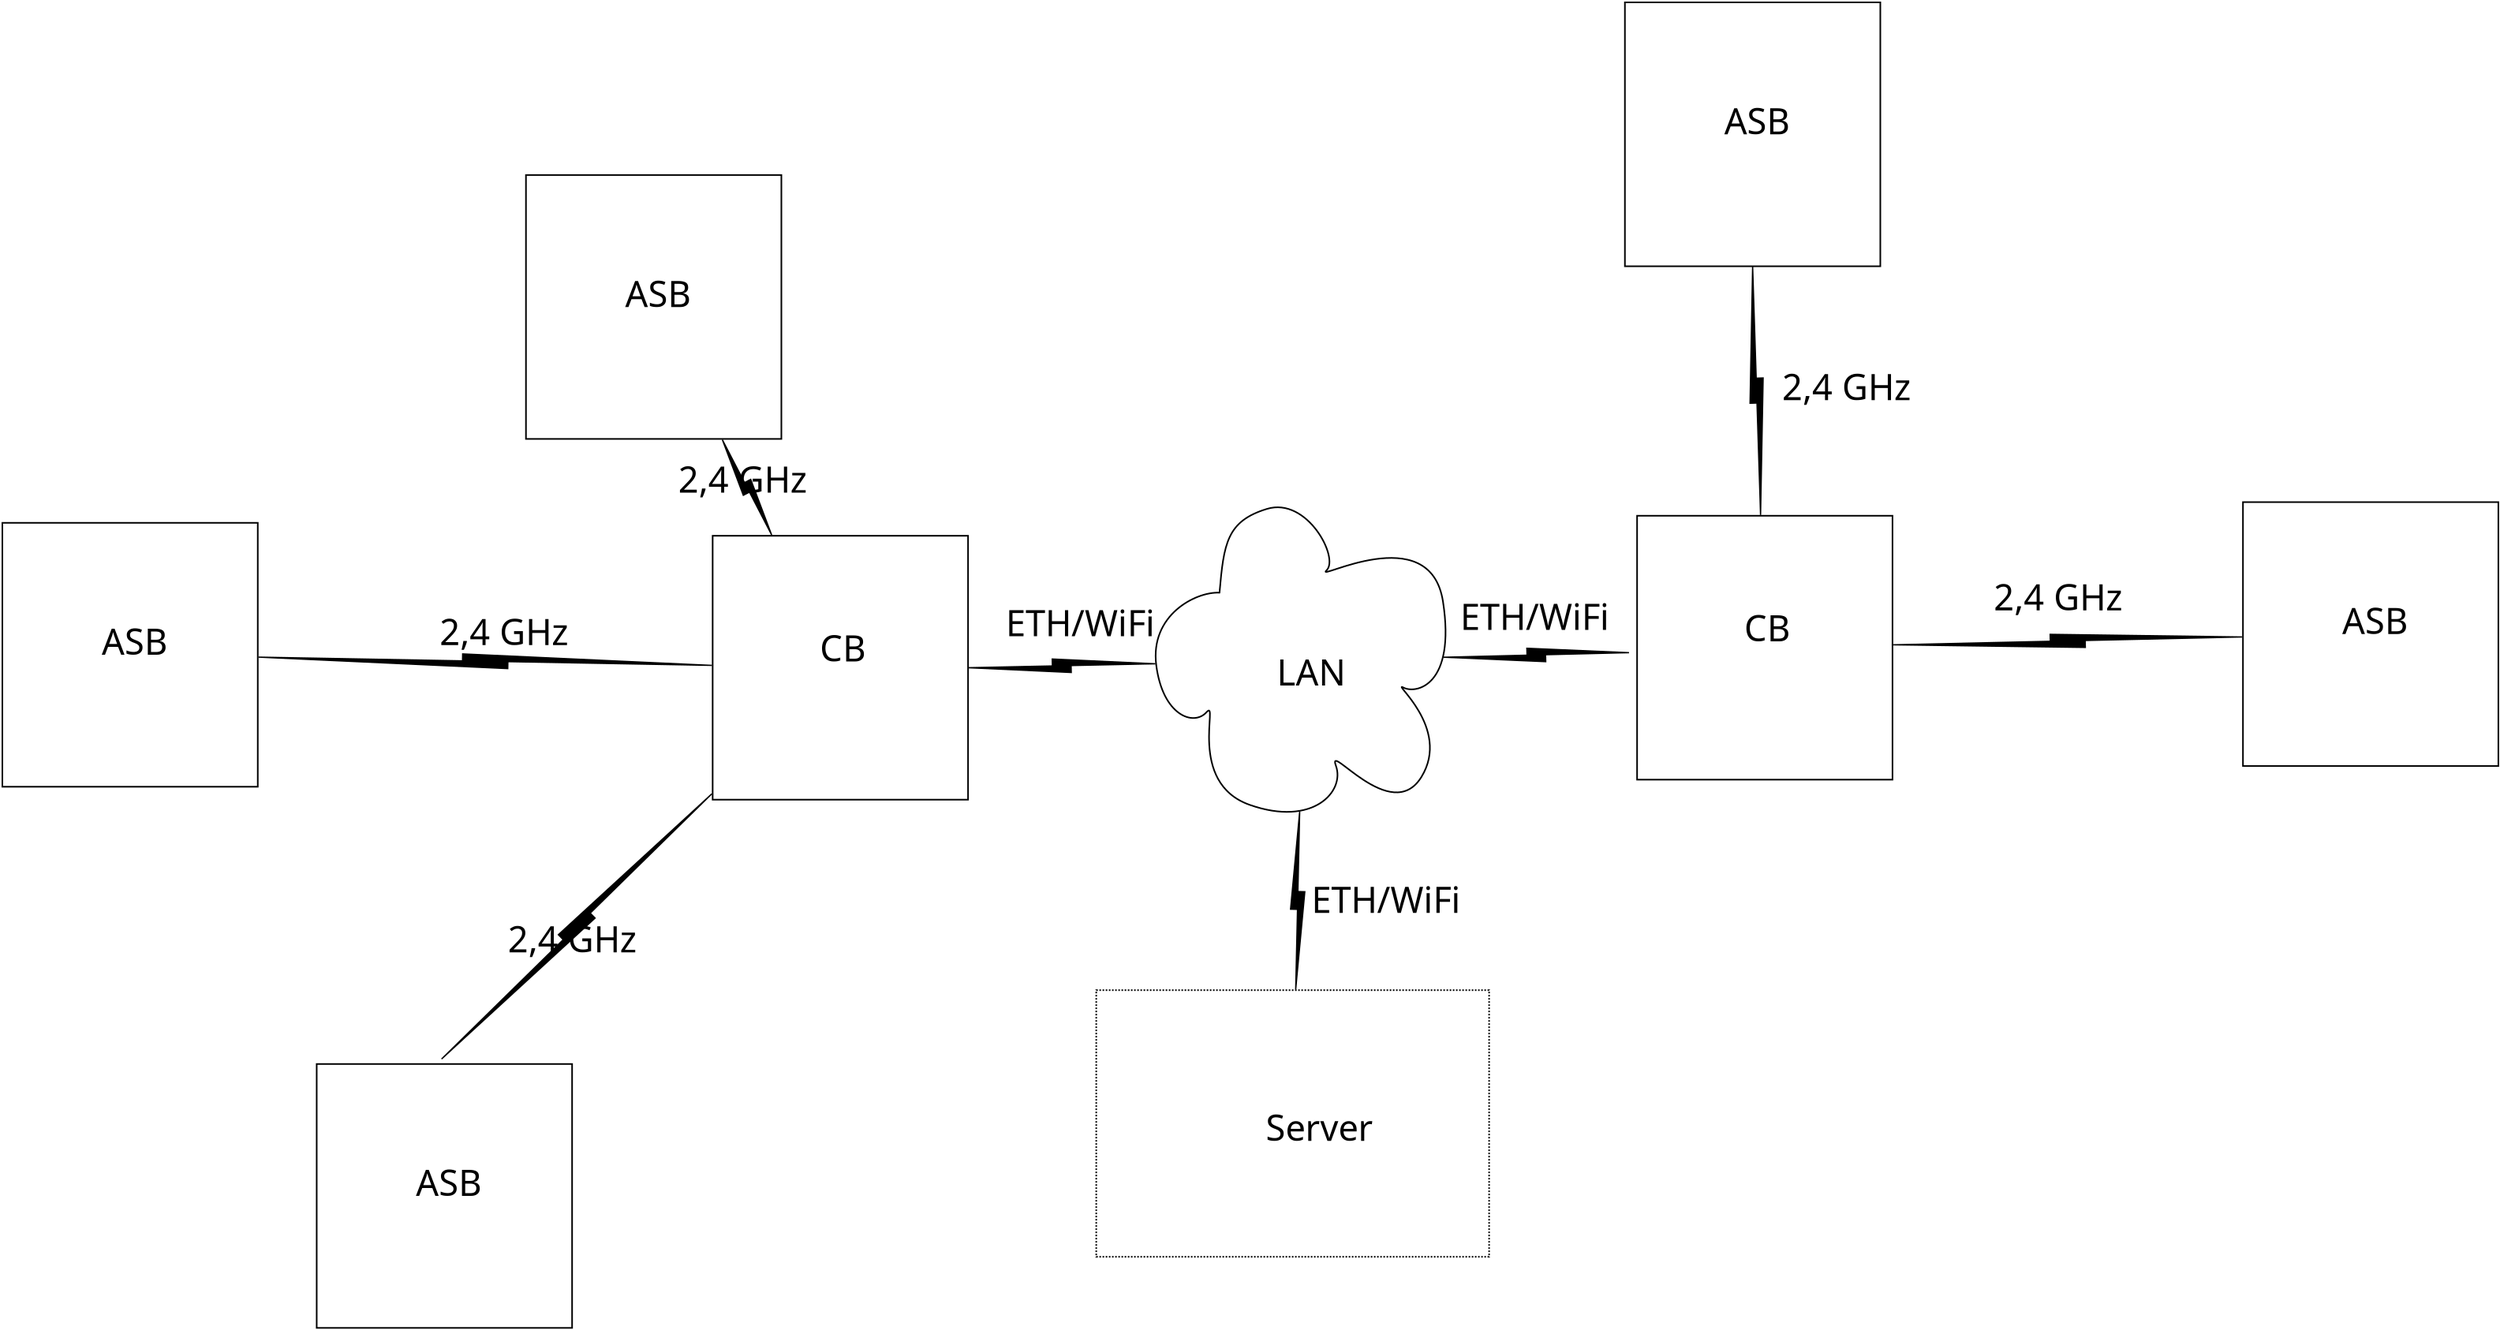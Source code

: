 <?xml version="1.0" encoding="UTF-8"?>
<dia:diagram xmlns:dia="http://www.lysator.liu.se/~alla/dia/">
  <dia:layer name="Тло" visible="true" active="true">
    <dia:object type="Geometric - Perfect Square" version="1" id="O0">
      <dia:attribute name="obj_pos">
        <dia:point val="8.632,4.25"/>
      </dia:attribute>
      <dia:attribute name="obj_bb">
        <dia:rectangle val="8.582,4.2;24.869,21.027"/>
      </dia:attribute>
      <dia:attribute name="meta">
        <dia:composite type="dict"/>
      </dia:attribute>
      <dia:attribute name="elem_corner">
        <dia:point val="8.632,4.25"/>
      </dia:attribute>
      <dia:attribute name="elem_width">
        <dia:real val="16.187"/>
      </dia:attribute>
      <dia:attribute name="elem_height">
        <dia:real val="16.727"/>
      </dia:attribute>
      <dia:attribute name="line_width">
        <dia:real val="0.1"/>
      </dia:attribute>
      <dia:attribute name="line_colour">
        <dia:color val="#000000"/>
      </dia:attribute>
      <dia:attribute name="fill_colour">
        <dia:color val="#ffffff"/>
      </dia:attribute>
      <dia:attribute name="show_background">
        <dia:boolean val="true"/>
      </dia:attribute>
      <dia:attribute name="line_style">
        <dia:enum val="0"/>
        <dia:real val="1"/>
      </dia:attribute>
      <dia:attribute name="flip_horizontal">
        <dia:boolean val="false"/>
      </dia:attribute>
      <dia:attribute name="flip_vertical">
        <dia:boolean val="false"/>
      </dia:attribute>
      <dia:attribute name="subscale">
        <dia:real val="1"/>
      </dia:attribute>
    </dia:object>
    <dia:object type="Geometric - Perfect Square" version="1" id="O1">
      <dia:attribute name="obj_pos">
        <dia:point val="53.65,5.07"/>
      </dia:attribute>
      <dia:attribute name="obj_bb">
        <dia:rectangle val="53.6,5.02;69.887,21.847"/>
      </dia:attribute>
      <dia:attribute name="meta">
        <dia:composite type="dict"/>
      </dia:attribute>
      <dia:attribute name="elem_corner">
        <dia:point val="53.65,5.07"/>
      </dia:attribute>
      <dia:attribute name="elem_width">
        <dia:real val="16.187"/>
      </dia:attribute>
      <dia:attribute name="elem_height">
        <dia:real val="16.727"/>
      </dia:attribute>
      <dia:attribute name="line_width">
        <dia:real val="0.1"/>
      </dia:attribute>
      <dia:attribute name="line_colour">
        <dia:color val="#000000"/>
      </dia:attribute>
      <dia:attribute name="fill_colour">
        <dia:color val="#ffffff"/>
      </dia:attribute>
      <dia:attribute name="show_background">
        <dia:boolean val="true"/>
      </dia:attribute>
      <dia:attribute name="line_style">
        <dia:enum val="0"/>
        <dia:real val="1"/>
      </dia:attribute>
      <dia:attribute name="flip_horizontal">
        <dia:boolean val="false"/>
      </dia:attribute>
      <dia:attribute name="flip_vertical">
        <dia:boolean val="false"/>
      </dia:attribute>
      <dia:attribute name="subscale">
        <dia:real val="1"/>
      </dia:attribute>
    </dia:object>
    <dia:object type="Standard - Text" version="1" id="O2">
      <dia:attribute name="obj_pos">
        <dia:point val="14.926,12.613"/>
      </dia:attribute>
      <dia:attribute name="obj_bb">
        <dia:rectangle val="14.926,10.356;18.866,13.081"/>
      </dia:attribute>
      <dia:attribute name="text">
        <dia:composite type="text">
          <dia:attribute name="string">
            <dia:string>#ASB#</dia:string>
          </dia:attribute>
          <dia:attribute name="font">
            <dia:font family="sans" style="0" name="Helvetica"/>
          </dia:attribute>
          <dia:attribute name="height">
            <dia:real val="2.822"/>
          </dia:attribute>
          <dia:attribute name="pos">
            <dia:point val="14.926,12.613"/>
          </dia:attribute>
          <dia:attribute name="color">
            <dia:color val="#000000"/>
          </dia:attribute>
          <dia:attribute name="alignment">
            <dia:enum val="0"/>
          </dia:attribute>
        </dia:composite>
      </dia:attribute>
      <dia:attribute name="valign">
        <dia:enum val="3"/>
      </dia:attribute>
    </dia:object>
    <dia:object type="Standard - Text" version="1" id="O3">
      <dia:attribute name="obj_pos">
        <dia:point val="60.444,13.033"/>
      </dia:attribute>
      <dia:attribute name="obj_bb">
        <dia:rectangle val="60.444,10.776;63.129,13.501"/>
      </dia:attribute>
      <dia:attribute name="text">
        <dia:composite type="text">
          <dia:attribute name="string">
            <dia:string>#CB#</dia:string>
          </dia:attribute>
          <dia:attribute name="font">
            <dia:font family="sans" style="0" name="Helvetica"/>
          </dia:attribute>
          <dia:attribute name="height">
            <dia:real val="2.822"/>
          </dia:attribute>
          <dia:attribute name="pos">
            <dia:point val="60.444,13.033"/>
          </dia:attribute>
          <dia:attribute name="color">
            <dia:color val="#000000"/>
          </dia:attribute>
          <dia:attribute name="alignment">
            <dia:enum val="0"/>
          </dia:attribute>
        </dia:composite>
      </dia:attribute>
      <dia:attribute name="valign">
        <dia:enum val="3"/>
      </dia:attribute>
    </dia:object>
    <dia:object type="Network - WAN Link" version="1" id="O4">
      <dia:attribute name="obj_pos">
        <dia:point val="24.864,12.762"/>
      </dia:attribute>
      <dia:attribute name="obj_bb">
        <dia:rectangle val="24.864,12.557;53.605,13.489"/>
      </dia:attribute>
      <dia:attribute name="conn_endpoints">
        <dia:point val="24.864,12.762"/>
        <dia:point val="53.605,13.285"/>
      </dia:attribute>
      <dia:attribute name="width">
        <dia:real val="1"/>
      </dia:attribute>
      <dia:attribute name="line_color">
        <dia:color val="#000000"/>
      </dia:attribute>
      <dia:attribute name="fill_color">
        <dia:color val="#000000"/>
      </dia:attribute>
      <dia:connections>
        <dia:connection handle="0" to="O0" connection="16"/>
        <dia:connection handle="1" to="O1" connection="16"/>
      </dia:connections>
    </dia:object>
    <dia:object type="Standard - Text" version="1" id="O5">
      <dia:attribute name="obj_pos">
        <dia:point val="36.35,12"/>
      </dia:attribute>
      <dia:attribute name="obj_bb">
        <dia:rectangle val="36.35,9.742;44.237,12.467"/>
      </dia:attribute>
      <dia:attribute name="text">
        <dia:composite type="text">
          <dia:attribute name="string">
            <dia:string>#2,4 GHz#</dia:string>
          </dia:attribute>
          <dia:attribute name="font">
            <dia:font family="sans" style="0" name="Helvetica"/>
          </dia:attribute>
          <dia:attribute name="height">
            <dia:real val="2.822"/>
          </dia:attribute>
          <dia:attribute name="pos">
            <dia:point val="36.35,12"/>
          </dia:attribute>
          <dia:attribute name="color">
            <dia:color val="#000000"/>
          </dia:attribute>
          <dia:attribute name="alignment">
            <dia:enum val="0"/>
          </dia:attribute>
        </dia:composite>
      </dia:attribute>
      <dia:attribute name="valign">
        <dia:enum val="3"/>
      </dia:attribute>
    </dia:object>
    <dia:object type="Network - Cloud" version="1" id="O6">
      <dia:attribute name="obj_pos">
        <dia:point val="81.726,3.265"/>
      </dia:attribute>
      <dia:attribute name="obj_bb">
        <dia:rectangle val="81.726,3.265;100.101,22.57"/>
      </dia:attribute>
      <dia:attribute name="meta">
        <dia:composite type="dict"/>
      </dia:attribute>
      <dia:attribute name="elem_corner">
        <dia:point val="81.726,3.265"/>
      </dia:attribute>
      <dia:attribute name="elem_width">
        <dia:real val="18.375"/>
      </dia:attribute>
      <dia:attribute name="elem_height">
        <dia:real val="19.306"/>
      </dia:attribute>
      <dia:attribute name="line_width">
        <dia:real val="0.1"/>
      </dia:attribute>
      <dia:attribute name="line_colour">
        <dia:color val="#000000"/>
      </dia:attribute>
      <dia:attribute name="fill_colour">
        <dia:color val="#ffffff"/>
      </dia:attribute>
      <dia:attribute name="show_background">
        <dia:boolean val="true"/>
      </dia:attribute>
      <dia:attribute name="line_style">
        <dia:enum val="0"/>
        <dia:real val="1"/>
      </dia:attribute>
      <dia:attribute name="padding">
        <dia:real val="0.1"/>
      </dia:attribute>
      <dia:attribute name="text">
        <dia:composite type="text">
          <dia:attribute name="string">
            <dia:string>#LAN#</dia:string>
          </dia:attribute>
          <dia:attribute name="font">
            <dia:font family="sans" style="0" name="Helvetica"/>
          </dia:attribute>
          <dia:attribute name="height">
            <dia:real val="2.822"/>
          </dia:attribute>
          <dia:attribute name="pos">
            <dia:point val="91.406,14.14"/>
          </dia:attribute>
          <dia:attribute name="color">
            <dia:color val="#000000"/>
          </dia:attribute>
          <dia:attribute name="alignment">
            <dia:enum val="1"/>
          </dia:attribute>
        </dia:composite>
      </dia:attribute>
      <dia:attribute name="flip_horizontal">
        <dia:boolean val="false"/>
      </dia:attribute>
      <dia:attribute name="flip_vertical">
        <dia:boolean val="false"/>
      </dia:attribute>
      <dia:attribute name="subscale">
        <dia:real val="1"/>
      </dia:attribute>
    </dia:object>
    <dia:object type="Network - WAN Link" version="1" id="O7">
      <dia:attribute name="obj_pos">
        <dia:point val="69.837,13.433"/>
      </dia:attribute>
      <dia:attribute name="obj_bb">
        <dia:rectangle val="69.837,12.841;82.065,13.686"/>
      </dia:attribute>
      <dia:attribute name="conn_endpoints">
        <dia:point val="69.837,13.433"/>
        <dia:point val="82.065,13.093"/>
      </dia:attribute>
      <dia:attribute name="width">
        <dia:real val="1"/>
      </dia:attribute>
      <dia:attribute name="line_color">
        <dia:color val="#000000"/>
      </dia:attribute>
      <dia:attribute name="fill_color">
        <dia:color val="#000000"/>
      </dia:attribute>
      <dia:connections>
        <dia:connection handle="0" to="O1" connection="5"/>
        <dia:connection handle="1" to="O6" connection="4"/>
      </dia:connections>
    </dia:object>
    <dia:object type="Geometric - Perfect Square" version="1" id="O8">
      <dia:attribute name="obj_pos">
        <dia:point val="28.554,38.551"/>
      </dia:attribute>
      <dia:attribute name="obj_bb">
        <dia:rectangle val="28.504,38.501;44.791,55.327"/>
      </dia:attribute>
      <dia:attribute name="meta">
        <dia:composite type="dict"/>
      </dia:attribute>
      <dia:attribute name="elem_corner">
        <dia:point val="28.554,38.551"/>
      </dia:attribute>
      <dia:attribute name="elem_width">
        <dia:real val="16.187"/>
      </dia:attribute>
      <dia:attribute name="elem_height">
        <dia:real val="16.727"/>
      </dia:attribute>
      <dia:attribute name="line_width">
        <dia:real val="0.1"/>
      </dia:attribute>
      <dia:attribute name="line_colour">
        <dia:color val="#000000"/>
      </dia:attribute>
      <dia:attribute name="fill_colour">
        <dia:color val="#ffffff"/>
      </dia:attribute>
      <dia:attribute name="show_background">
        <dia:boolean val="true"/>
      </dia:attribute>
      <dia:attribute name="line_style">
        <dia:enum val="0"/>
        <dia:real val="1"/>
      </dia:attribute>
      <dia:attribute name="flip_horizontal">
        <dia:boolean val="false"/>
      </dia:attribute>
      <dia:attribute name="flip_vertical">
        <dia:boolean val="false"/>
      </dia:attribute>
      <dia:attribute name="subscale">
        <dia:real val="1"/>
      </dia:attribute>
    </dia:object>
    <dia:object type="Standard - Text" version="1" id="O9">
      <dia:attribute name="obj_pos">
        <dia:point val="34.847,46.914"/>
      </dia:attribute>
      <dia:attribute name="obj_bb">
        <dia:rectangle val="34.847,44.657;38.787,47.382"/>
      </dia:attribute>
      <dia:attribute name="text">
        <dia:composite type="text">
          <dia:attribute name="string">
            <dia:string>#ASB#</dia:string>
          </dia:attribute>
          <dia:attribute name="font">
            <dia:font family="sans" style="0" name="Helvetica"/>
          </dia:attribute>
          <dia:attribute name="height">
            <dia:real val="2.822"/>
          </dia:attribute>
          <dia:attribute name="pos">
            <dia:point val="34.847,46.914"/>
          </dia:attribute>
          <dia:attribute name="color">
            <dia:color val="#000000"/>
          </dia:attribute>
          <dia:attribute name="alignment">
            <dia:enum val="0"/>
          </dia:attribute>
        </dia:composite>
      </dia:attribute>
      <dia:attribute name="valign">
        <dia:enum val="3"/>
      </dia:attribute>
    </dia:object>
    <dia:object type="Geometric - Perfect Square" version="1" id="O10">
      <dia:attribute name="obj_pos">
        <dia:point val="41.818,-17.795"/>
      </dia:attribute>
      <dia:attribute name="obj_bb">
        <dia:rectangle val="41.768,-17.845;58.055,-1.019"/>
      </dia:attribute>
      <dia:attribute name="meta">
        <dia:composite type="dict"/>
      </dia:attribute>
      <dia:attribute name="elem_corner">
        <dia:point val="41.818,-17.795"/>
      </dia:attribute>
      <dia:attribute name="elem_width">
        <dia:real val="16.187"/>
      </dia:attribute>
      <dia:attribute name="elem_height">
        <dia:real val="16.727"/>
      </dia:attribute>
      <dia:attribute name="line_width">
        <dia:real val="0.1"/>
      </dia:attribute>
      <dia:attribute name="line_colour">
        <dia:color val="#000000"/>
      </dia:attribute>
      <dia:attribute name="fill_colour">
        <dia:color val="#ffffff"/>
      </dia:attribute>
      <dia:attribute name="show_background">
        <dia:boolean val="true"/>
      </dia:attribute>
      <dia:attribute name="line_style">
        <dia:enum val="0"/>
        <dia:real val="1"/>
      </dia:attribute>
      <dia:attribute name="flip_horizontal">
        <dia:boolean val="false"/>
      </dia:attribute>
      <dia:attribute name="flip_vertical">
        <dia:boolean val="false"/>
      </dia:attribute>
      <dia:attribute name="subscale">
        <dia:real val="1"/>
      </dia:attribute>
    </dia:object>
    <dia:object type="Standard - Text" version="1" id="O11">
      <dia:attribute name="obj_pos">
        <dia:point val="48.111,-9.432"/>
      </dia:attribute>
      <dia:attribute name="obj_bb">
        <dia:rectangle val="48.111,-11.69;52.051,-8.965"/>
      </dia:attribute>
      <dia:attribute name="text">
        <dia:composite type="text">
          <dia:attribute name="string">
            <dia:string>#ASB#</dia:string>
          </dia:attribute>
          <dia:attribute name="font">
            <dia:font family="sans" style="0" name="Helvetica"/>
          </dia:attribute>
          <dia:attribute name="height">
            <dia:real val="2.822"/>
          </dia:attribute>
          <dia:attribute name="pos">
            <dia:point val="48.111,-9.432"/>
          </dia:attribute>
          <dia:attribute name="color">
            <dia:color val="#000000"/>
          </dia:attribute>
          <dia:attribute name="alignment">
            <dia:enum val="0"/>
          </dia:attribute>
        </dia:composite>
      </dia:attribute>
      <dia:attribute name="valign">
        <dia:enum val="3"/>
      </dia:attribute>
    </dia:object>
    <dia:object type="Network - WAN Link" version="1" id="O12">
      <dia:attribute name="obj_pos">
        <dia:point val="36.468,38.234"/>
      </dia:attribute>
      <dia:attribute name="obj_bb">
        <dia:rectangle val="36.468,21.424;53.6,38.234"/>
      </dia:attribute>
      <dia:attribute name="conn_endpoints">
        <dia:point val="36.468,38.234"/>
        <dia:point val="53.6,21.424"/>
      </dia:attribute>
      <dia:attribute name="width">
        <dia:real val="1"/>
      </dia:attribute>
      <dia:attribute name="line_color">
        <dia:color val="#000000"/>
      </dia:attribute>
      <dia:attribute name="fill_color">
        <dia:color val="#000000"/>
      </dia:attribute>
      <dia:connections>
        <dia:connection handle="1" to="O1" connection="16"/>
      </dia:connections>
    </dia:object>
    <dia:object type="Network - WAN Link" version="1" id="O13">
      <dia:attribute name="obj_pos">
        <dia:point val="54.265,-1.019"/>
      </dia:attribute>
      <dia:attribute name="obj_bb">
        <dia:rectangle val="54.265,-1.019;57.39,5.02"/>
      </dia:attribute>
      <dia:attribute name="conn_endpoints">
        <dia:point val="54.265,-1.019"/>
        <dia:point val="57.39,5.02"/>
      </dia:attribute>
      <dia:attribute name="width">
        <dia:real val="1"/>
      </dia:attribute>
      <dia:attribute name="line_color">
        <dia:color val="#000000"/>
      </dia:attribute>
      <dia:attribute name="fill_color">
        <dia:color val="#000000"/>
      </dia:attribute>
      <dia:connections>
        <dia:connection handle="0" to="O10" connection="16"/>
        <dia:connection handle="1" to="O1" connection="16"/>
      </dia:connections>
    </dia:object>
    <dia:object type="Standard - Text" version="1" id="O14">
      <dia:attribute name="obj_pos">
        <dia:point val="40.668,31.472"/>
      </dia:attribute>
      <dia:attribute name="obj_bb">
        <dia:rectangle val="40.668,29.214;48.555,31.939"/>
      </dia:attribute>
      <dia:attribute name="text">
        <dia:composite type="text">
          <dia:attribute name="string">
            <dia:string>#2,4 GHz#</dia:string>
          </dia:attribute>
          <dia:attribute name="font">
            <dia:font family="sans" style="0" name="Helvetica"/>
          </dia:attribute>
          <dia:attribute name="height">
            <dia:real val="2.822"/>
          </dia:attribute>
          <dia:attribute name="pos">
            <dia:point val="40.668,31.472"/>
          </dia:attribute>
          <dia:attribute name="color">
            <dia:color val="#000000"/>
          </dia:attribute>
          <dia:attribute name="alignment">
            <dia:enum val="0"/>
          </dia:attribute>
        </dia:composite>
      </dia:attribute>
      <dia:attribute name="valign">
        <dia:enum val="3"/>
      </dia:attribute>
    </dia:object>
    <dia:object type="Standard - Text" version="1" id="O15">
      <dia:attribute name="obj_pos">
        <dia:point val="51.468,2.332"/>
      </dia:attribute>
      <dia:attribute name="obj_bb">
        <dia:rectangle val="51.4,0.006;59.355,2.936"/>
      </dia:attribute>
      <dia:attribute name="text">
        <dia:composite type="text">
          <dia:attribute name="string">
            <dia:string>#2,4 GHz#</dia:string>
          </dia:attribute>
          <dia:attribute name="font">
            <dia:font family="sans" style="0" name="Helvetica"/>
          </dia:attribute>
          <dia:attribute name="height">
            <dia:real val="2.822"/>
          </dia:attribute>
          <dia:attribute name="pos">
            <dia:point val="51.468,2.332"/>
          </dia:attribute>
          <dia:attribute name="color">
            <dia:color val="#000000"/>
          </dia:attribute>
          <dia:attribute name="alignment">
            <dia:enum val="0"/>
          </dia:attribute>
        </dia:composite>
      </dia:attribute>
      <dia:attribute name="valign">
        <dia:enum val="3"/>
      </dia:attribute>
    </dia:object>
    <dia:object type="Geometric - Perfect Square" version="1" id="O16">
      <dia:attribute name="obj_pos">
        <dia:point val="112.241,3.801"/>
      </dia:attribute>
      <dia:attribute name="obj_bb">
        <dia:rectangle val="112.191,3.751;128.478,20.578"/>
      </dia:attribute>
      <dia:attribute name="meta">
        <dia:composite type="dict"/>
      </dia:attribute>
      <dia:attribute name="elem_corner">
        <dia:point val="112.241,3.801"/>
      </dia:attribute>
      <dia:attribute name="elem_width">
        <dia:real val="16.187"/>
      </dia:attribute>
      <dia:attribute name="elem_height">
        <dia:real val="16.727"/>
      </dia:attribute>
      <dia:attribute name="line_width">
        <dia:real val="0.1"/>
      </dia:attribute>
      <dia:attribute name="line_colour">
        <dia:color val="#000000"/>
      </dia:attribute>
      <dia:attribute name="fill_colour">
        <dia:color val="#ffffff"/>
      </dia:attribute>
      <dia:attribute name="show_background">
        <dia:boolean val="true"/>
      </dia:attribute>
      <dia:attribute name="line_style">
        <dia:enum val="0"/>
        <dia:real val="1"/>
      </dia:attribute>
      <dia:attribute name="flip_horizontal">
        <dia:boolean val="false"/>
      </dia:attribute>
      <dia:attribute name="flip_vertical">
        <dia:boolean val="false"/>
      </dia:attribute>
      <dia:attribute name="subscale">
        <dia:real val="1"/>
      </dia:attribute>
    </dia:object>
    <dia:object type="Standard - Text" version="1" id="O17">
      <dia:attribute name="obj_pos">
        <dia:point val="119.034,11.764"/>
      </dia:attribute>
      <dia:attribute name="obj_bb">
        <dia:rectangle val="119.034,9.507;121.719,12.232"/>
      </dia:attribute>
      <dia:attribute name="text">
        <dia:composite type="text">
          <dia:attribute name="string">
            <dia:string>#CB#</dia:string>
          </dia:attribute>
          <dia:attribute name="font">
            <dia:font family="sans" style="0" name="Helvetica"/>
          </dia:attribute>
          <dia:attribute name="height">
            <dia:real val="2.822"/>
          </dia:attribute>
          <dia:attribute name="pos">
            <dia:point val="119.034,11.764"/>
          </dia:attribute>
          <dia:attribute name="color">
            <dia:color val="#000000"/>
          </dia:attribute>
          <dia:attribute name="alignment">
            <dia:enum val="0"/>
          </dia:attribute>
        </dia:composite>
      </dia:attribute>
      <dia:attribute name="valign">
        <dia:enum val="3"/>
      </dia:attribute>
    </dia:object>
    <dia:object type="Geometric - Perfect Square" version="1" id="O18">
      <dia:attribute name="obj_pos">
        <dia:point val="111.469,-28.739"/>
      </dia:attribute>
      <dia:attribute name="obj_bb">
        <dia:rectangle val="111.419,-28.79;127.707,-11.963"/>
      </dia:attribute>
      <dia:attribute name="meta">
        <dia:composite type="dict"/>
      </dia:attribute>
      <dia:attribute name="elem_corner">
        <dia:point val="111.469,-28.739"/>
      </dia:attribute>
      <dia:attribute name="elem_width">
        <dia:real val="16.187"/>
      </dia:attribute>
      <dia:attribute name="elem_height">
        <dia:real val="16.727"/>
      </dia:attribute>
      <dia:attribute name="line_width">
        <dia:real val="0.1"/>
      </dia:attribute>
      <dia:attribute name="line_colour">
        <dia:color val="#000000"/>
      </dia:attribute>
      <dia:attribute name="fill_colour">
        <dia:color val="#ffffff"/>
      </dia:attribute>
      <dia:attribute name="show_background">
        <dia:boolean val="true"/>
      </dia:attribute>
      <dia:attribute name="line_style">
        <dia:enum val="0"/>
        <dia:real val="1"/>
      </dia:attribute>
      <dia:attribute name="flip_horizontal">
        <dia:boolean val="false"/>
      </dia:attribute>
      <dia:attribute name="flip_vertical">
        <dia:boolean val="false"/>
      </dia:attribute>
      <dia:attribute name="subscale">
        <dia:real val="1"/>
      </dia:attribute>
    </dia:object>
    <dia:object type="Standard - Text" version="1" id="O19">
      <dia:attribute name="obj_pos">
        <dia:point val="117.763,-20.376"/>
      </dia:attribute>
      <dia:attribute name="obj_bb">
        <dia:rectangle val="117.763,-22.634;121.703,-19.909"/>
      </dia:attribute>
      <dia:attribute name="text">
        <dia:composite type="text">
          <dia:attribute name="string">
            <dia:string>#ASB#</dia:string>
          </dia:attribute>
          <dia:attribute name="font">
            <dia:font family="sans" style="0" name="Helvetica"/>
          </dia:attribute>
          <dia:attribute name="height">
            <dia:real val="2.822"/>
          </dia:attribute>
          <dia:attribute name="pos">
            <dia:point val="117.763,-20.376"/>
          </dia:attribute>
          <dia:attribute name="color">
            <dia:color val="#000000"/>
          </dia:attribute>
          <dia:attribute name="alignment">
            <dia:enum val="0"/>
          </dia:attribute>
        </dia:composite>
      </dia:attribute>
      <dia:attribute name="valign">
        <dia:enum val="3"/>
      </dia:attribute>
    </dia:object>
    <dia:object type="Standard - Text" version="1" id="O20">
      <dia:attribute name="obj_pos">
        <dia:point val="121.428,-3.523"/>
      </dia:attribute>
      <dia:attribute name="obj_bb">
        <dia:rectangle val="121.428,-5.78;129.315,-3.055"/>
      </dia:attribute>
      <dia:attribute name="text">
        <dia:composite type="text">
          <dia:attribute name="string">
            <dia:string>#2,4 GHz#</dia:string>
          </dia:attribute>
          <dia:attribute name="font">
            <dia:font family="sans" style="0" name="Helvetica"/>
          </dia:attribute>
          <dia:attribute name="height">
            <dia:real val="2.822"/>
          </dia:attribute>
          <dia:attribute name="pos">
            <dia:point val="121.428,-3.523"/>
          </dia:attribute>
          <dia:attribute name="color">
            <dia:color val="#000000"/>
          </dia:attribute>
          <dia:attribute name="alignment">
            <dia:enum val="0"/>
          </dia:attribute>
        </dia:composite>
      </dia:attribute>
      <dia:attribute name="valign">
        <dia:enum val="3"/>
      </dia:attribute>
    </dia:object>
    <dia:object type="Geometric - Perfect Square" version="1" id="O21">
      <dia:attribute name="obj_pos">
        <dia:point val="150.641,2.937"/>
      </dia:attribute>
      <dia:attribute name="obj_bb">
        <dia:rectangle val="150.591,2.887;166.878,19.714"/>
      </dia:attribute>
      <dia:attribute name="meta">
        <dia:composite type="dict"/>
      </dia:attribute>
      <dia:attribute name="elem_corner">
        <dia:point val="150.641,2.937"/>
      </dia:attribute>
      <dia:attribute name="elem_width">
        <dia:real val="16.187"/>
      </dia:attribute>
      <dia:attribute name="elem_height">
        <dia:real val="16.727"/>
      </dia:attribute>
      <dia:attribute name="line_width">
        <dia:real val="0.1"/>
      </dia:attribute>
      <dia:attribute name="line_colour">
        <dia:color val="#000000"/>
      </dia:attribute>
      <dia:attribute name="fill_colour">
        <dia:color val="#ffffff"/>
      </dia:attribute>
      <dia:attribute name="show_background">
        <dia:boolean val="true"/>
      </dia:attribute>
      <dia:attribute name="line_style">
        <dia:enum val="0"/>
        <dia:real val="1"/>
      </dia:attribute>
      <dia:attribute name="flip_horizontal">
        <dia:boolean val="false"/>
      </dia:attribute>
      <dia:attribute name="flip_vertical">
        <dia:boolean val="false"/>
      </dia:attribute>
      <dia:attribute name="subscale">
        <dia:real val="1"/>
      </dia:attribute>
    </dia:object>
    <dia:object type="Standard - Text" version="1" id="O22">
      <dia:attribute name="obj_pos">
        <dia:point val="156.935,11.3"/>
      </dia:attribute>
      <dia:attribute name="obj_bb">
        <dia:rectangle val="156.935,9.043;160.875,11.768"/>
      </dia:attribute>
      <dia:attribute name="text">
        <dia:composite type="text">
          <dia:attribute name="string">
            <dia:string>#ASB#</dia:string>
          </dia:attribute>
          <dia:attribute name="font">
            <dia:font family="sans" style="0" name="Helvetica"/>
          </dia:attribute>
          <dia:attribute name="height">
            <dia:real val="2.822"/>
          </dia:attribute>
          <dia:attribute name="pos">
            <dia:point val="156.935,11.3"/>
          </dia:attribute>
          <dia:attribute name="color">
            <dia:color val="#000000"/>
          </dia:attribute>
          <dia:attribute name="alignment">
            <dia:enum val="0"/>
          </dia:attribute>
        </dia:composite>
      </dia:attribute>
      <dia:attribute name="valign">
        <dia:enum val="3"/>
      </dia:attribute>
    </dia:object>
    <dia:object type="Standard - Text" version="1" id="O23">
      <dia:attribute name="obj_pos">
        <dia:point val="134.845,9.802"/>
      </dia:attribute>
      <dia:attribute name="obj_bb">
        <dia:rectangle val="134.845,7.544;142.732,10.269"/>
      </dia:attribute>
      <dia:attribute name="text">
        <dia:composite type="text">
          <dia:attribute name="string">
            <dia:string>#2,4 GHz#</dia:string>
          </dia:attribute>
          <dia:attribute name="font">
            <dia:font family="sans" style="0" name="Helvetica"/>
          </dia:attribute>
          <dia:attribute name="height">
            <dia:real val="2.822"/>
          </dia:attribute>
          <dia:attribute name="pos">
            <dia:point val="134.845,9.802"/>
          </dia:attribute>
          <dia:attribute name="color">
            <dia:color val="#000000"/>
          </dia:attribute>
          <dia:attribute name="alignment">
            <dia:enum val="0"/>
          </dia:attribute>
        </dia:composite>
      </dia:attribute>
      <dia:attribute name="valign">
        <dia:enum val="3"/>
      </dia:attribute>
    </dia:object>
    <dia:object type="Network - WAN Link" version="1" id="O24">
      <dia:attribute name="obj_pos">
        <dia:point val="119.563,-12.013"/>
      </dia:attribute>
      <dia:attribute name="obj_bb">
        <dia:rectangle val="119.4,-12.013;120.229,3.751"/>
      </dia:attribute>
      <dia:attribute name="conn_endpoints">
        <dia:point val="119.563,-12.013"/>
        <dia:point val="120.066,3.751"/>
      </dia:attribute>
      <dia:attribute name="width">
        <dia:real val="1"/>
      </dia:attribute>
      <dia:attribute name="line_color">
        <dia:color val="#000000"/>
      </dia:attribute>
      <dia:attribute name="fill_color">
        <dia:color val="#000000"/>
      </dia:attribute>
      <dia:connections>
        <dia:connection handle="0" to="O18" connection="6"/>
        <dia:connection handle="1" to="O16" connection="16"/>
      </dia:connections>
    </dia:object>
    <dia:object type="Network - WAN Link" version="1" id="O25">
      <dia:attribute name="obj_pos">
        <dia:point val="128.478,11.981"/>
      </dia:attribute>
      <dia:attribute name="obj_bb">
        <dia:rectangle val="128.478,11.317;150.591,12.147"/>
      </dia:attribute>
      <dia:attribute name="conn_endpoints">
        <dia:point val="128.478,11.981"/>
        <dia:point val="150.591,11.484"/>
      </dia:attribute>
      <dia:attribute name="width">
        <dia:real val="1"/>
      </dia:attribute>
      <dia:attribute name="line_color">
        <dia:color val="#000000"/>
      </dia:attribute>
      <dia:attribute name="fill_color">
        <dia:color val="#000000"/>
      </dia:attribute>
      <dia:connections>
        <dia:connection handle="0" to="O16" connection="16"/>
        <dia:connection handle="1" to="O21" connection="16"/>
      </dia:connections>
    </dia:object>
    <dia:object type="Network - WAN Link" version="1" id="O26">
      <dia:attribute name="obj_pos">
        <dia:point val="111.728,12.48"/>
      </dia:attribute>
      <dia:attribute name="obj_bb">
        <dia:rectangle val="99.353,12.16;111.728,13.018"/>
      </dia:attribute>
      <dia:attribute name="conn_endpoints">
        <dia:point val="111.728,12.48"/>
        <dia:point val="99.353,12.698"/>
      </dia:attribute>
      <dia:attribute name="width">
        <dia:real val="1"/>
      </dia:attribute>
      <dia:attribute name="line_color">
        <dia:color val="#000000"/>
      </dia:attribute>
      <dia:attribute name="fill_color">
        <dia:color val="#000000"/>
      </dia:attribute>
      <dia:connections>
        <dia:connection handle="1" to="O6" connection="4"/>
      </dia:connections>
    </dia:object>
    <dia:object type="Standard - Box" version="0" id="O27">
      <dia:attribute name="obj_pos">
        <dia:point val="77.962,33.871"/>
      </dia:attribute>
      <dia:attribute name="obj_bb">
        <dia:rectangle val="77.912,33.821;102.912,50.821"/>
      </dia:attribute>
      <dia:attribute name="elem_corner">
        <dia:point val="77.962,33.871"/>
      </dia:attribute>
      <dia:attribute name="elem_width">
        <dia:real val="24.9"/>
      </dia:attribute>
      <dia:attribute name="elem_height">
        <dia:real val="16.9"/>
      </dia:attribute>
      <dia:attribute name="border_width">
        <dia:real val="0.1"/>
      </dia:attribute>
      <dia:attribute name="show_background">
        <dia:boolean val="true"/>
      </dia:attribute>
      <dia:attribute name="line_style">
        <dia:enum val="4"/>
      </dia:attribute>
    </dia:object>
    <dia:object type="Standard - Text" version="1" id="O28">
      <dia:attribute name="obj_pos">
        <dia:point val="88.712,43.421"/>
      </dia:attribute>
      <dia:attribute name="obj_bb">
        <dia:rectangle val="88.712,41.163;95.094,43.888"/>
      </dia:attribute>
      <dia:attribute name="text">
        <dia:composite type="text">
          <dia:attribute name="string">
            <dia:string>#Server#</dia:string>
          </dia:attribute>
          <dia:attribute name="font">
            <dia:font family="sans" style="0" name="Helvetica"/>
          </dia:attribute>
          <dia:attribute name="height">
            <dia:real val="2.822"/>
          </dia:attribute>
          <dia:attribute name="pos">
            <dia:point val="88.712,43.421"/>
          </dia:attribute>
          <dia:attribute name="color">
            <dia:color val="#000000"/>
          </dia:attribute>
          <dia:attribute name="alignment">
            <dia:enum val="0"/>
          </dia:attribute>
        </dia:composite>
      </dia:attribute>
      <dia:attribute name="valign">
        <dia:enum val="3"/>
      </dia:attribute>
    </dia:object>
    <dia:object type="Network - WAN Link" version="1" id="O29">
      <dia:attribute name="obj_pos">
        <dia:point val="90.773,21.646"/>
      </dia:attribute>
      <dia:attribute name="obj_bb">
        <dia:rectangle val="90.216,21.646;91.118,33.822"/>
      </dia:attribute>
      <dia:attribute name="conn_endpoints">
        <dia:point val="90.773,21.646"/>
        <dia:point val="90.56,33.822"/>
      </dia:attribute>
      <dia:attribute name="width">
        <dia:real val="1"/>
      </dia:attribute>
      <dia:attribute name="line_color">
        <dia:color val="#000000"/>
      </dia:attribute>
      <dia:attribute name="fill_color">
        <dia:color val="#000000"/>
      </dia:attribute>
      <dia:connections>
        <dia:connection handle="0" to="O6" connection="4"/>
        <dia:connection handle="1" to="O27" connection="8"/>
      </dia:connections>
    </dia:object>
    <dia:object type="Standard - Text" version="1" id="O30">
      <dia:attribute name="obj_pos">
        <dia:point val="72.231,11.432"/>
      </dia:attribute>
      <dia:attribute name="obj_bb">
        <dia:rectangle val="72.231,9.174;81.446,11.899"/>
      </dia:attribute>
      <dia:attribute name="text">
        <dia:composite type="text">
          <dia:attribute name="string">
            <dia:string>#ETH/WiFi#</dia:string>
          </dia:attribute>
          <dia:attribute name="font">
            <dia:font family="sans" style="0" name="Helvetica"/>
          </dia:attribute>
          <dia:attribute name="height">
            <dia:real val="2.822"/>
          </dia:attribute>
          <dia:attribute name="pos">
            <dia:point val="72.231,11.432"/>
          </dia:attribute>
          <dia:attribute name="color">
            <dia:color val="#000000"/>
          </dia:attribute>
          <dia:attribute name="alignment">
            <dia:enum val="0"/>
          </dia:attribute>
        </dia:composite>
      </dia:attribute>
      <dia:attribute name="valign">
        <dia:enum val="3"/>
      </dia:attribute>
    </dia:object>
    <dia:object type="Standard - Text" version="1" id="O31">
      <dia:attribute name="obj_pos">
        <dia:point val="101.033,11.036"/>
      </dia:attribute>
      <dia:attribute name="obj_bb">
        <dia:rectangle val="101.033,8.778;110.248,11.503"/>
      </dia:attribute>
      <dia:attribute name="text">
        <dia:composite type="text">
          <dia:attribute name="string">
            <dia:string>#ETH/WiFi#</dia:string>
          </dia:attribute>
          <dia:attribute name="font">
            <dia:font family="sans" style="0" name="Helvetica"/>
          </dia:attribute>
          <dia:attribute name="height">
            <dia:real val="2.822"/>
          </dia:attribute>
          <dia:attribute name="pos">
            <dia:point val="101.033,11.036"/>
          </dia:attribute>
          <dia:attribute name="color">
            <dia:color val="#000000"/>
          </dia:attribute>
          <dia:attribute name="alignment">
            <dia:enum val="0"/>
          </dia:attribute>
        </dia:composite>
      </dia:attribute>
      <dia:attribute name="valign">
        <dia:enum val="3"/>
      </dia:attribute>
    </dia:object>
    <dia:object type="Standard - Text" version="1" id="O32">
      <dia:attribute name="obj_pos">
        <dia:point val="91.605,28.977"/>
      </dia:attribute>
      <dia:attribute name="obj_bb">
        <dia:rectangle val="91.537,26.651;100.82,29.581"/>
      </dia:attribute>
      <dia:attribute name="text">
        <dia:composite type="text">
          <dia:attribute name="string">
            <dia:string>#ETH/WiFi#</dia:string>
          </dia:attribute>
          <dia:attribute name="font">
            <dia:font family="sans" style="0" name="Helvetica"/>
          </dia:attribute>
          <dia:attribute name="height">
            <dia:real val="2.822"/>
          </dia:attribute>
          <dia:attribute name="pos">
            <dia:point val="91.605,28.977"/>
          </dia:attribute>
          <dia:attribute name="color">
            <dia:color val="#000000"/>
          </dia:attribute>
          <dia:attribute name="alignment">
            <dia:enum val="0"/>
          </dia:attribute>
        </dia:composite>
      </dia:attribute>
      <dia:attribute name="valign">
        <dia:enum val="3"/>
      </dia:attribute>
    </dia:object>
  </dia:layer>
</dia:diagram>
